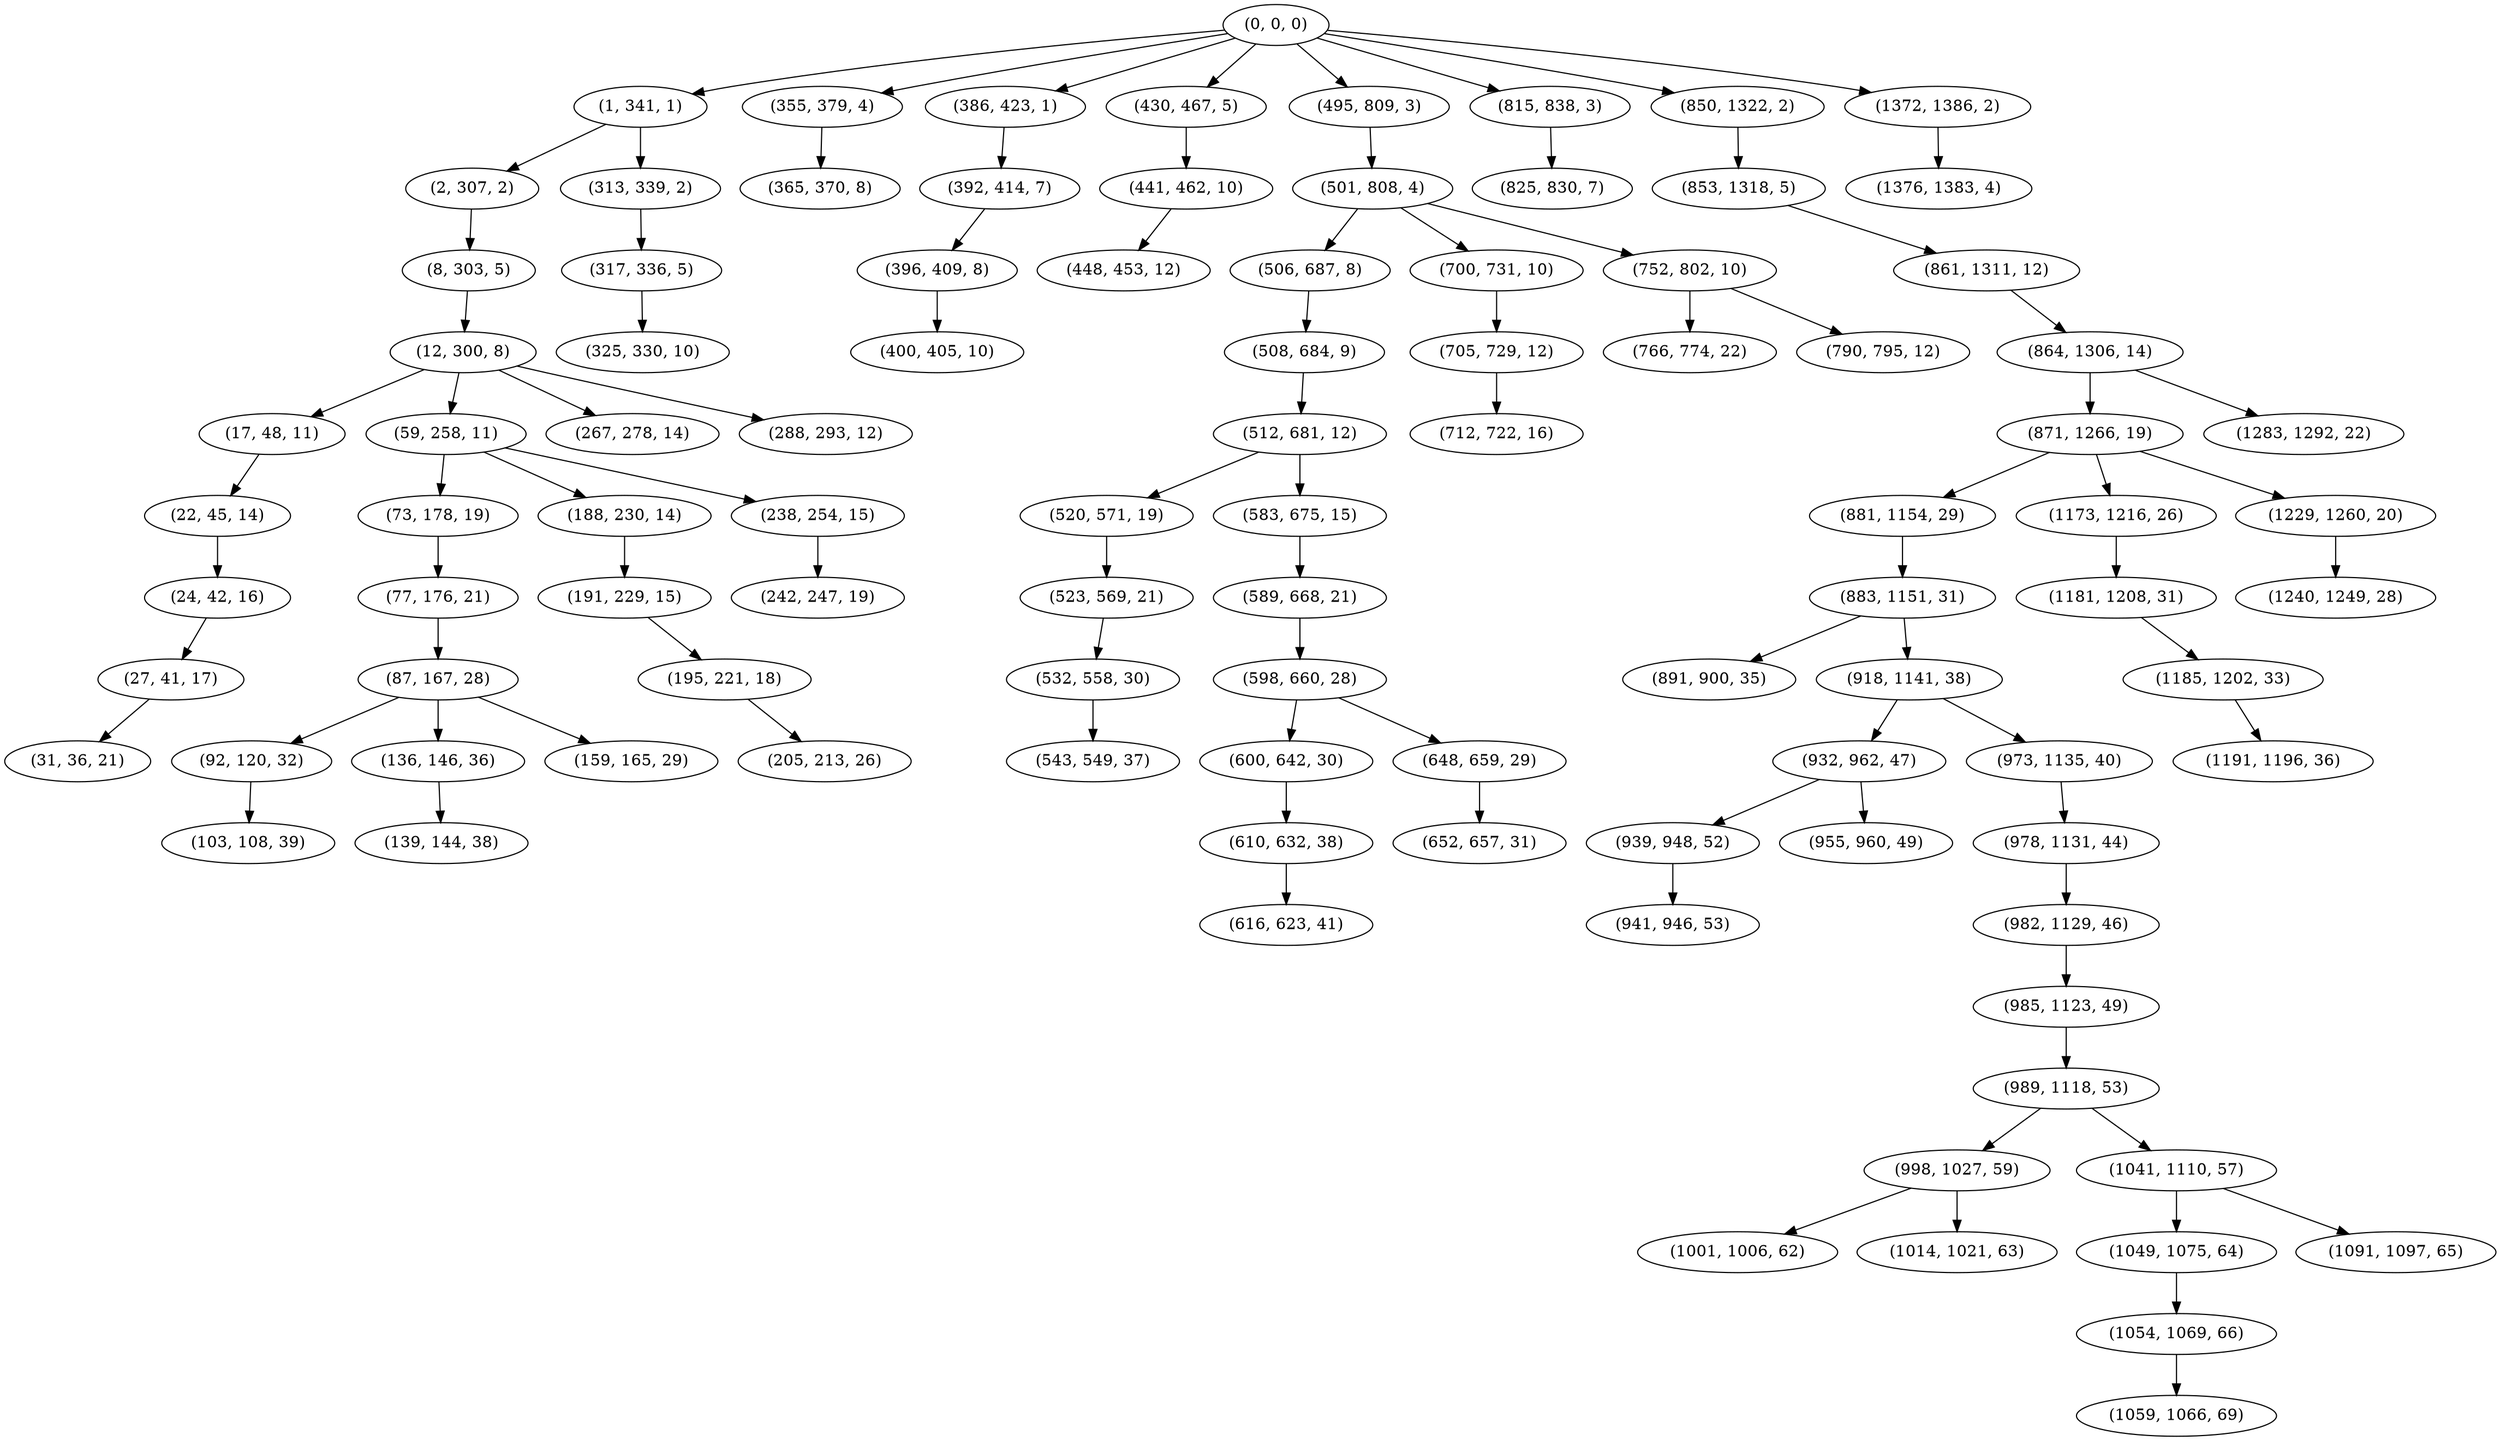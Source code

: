 digraph tree {
    "(0, 0, 0)";
    "(1, 341, 1)";
    "(2, 307, 2)";
    "(8, 303, 5)";
    "(12, 300, 8)";
    "(17, 48, 11)";
    "(22, 45, 14)";
    "(24, 42, 16)";
    "(27, 41, 17)";
    "(31, 36, 21)";
    "(59, 258, 11)";
    "(73, 178, 19)";
    "(77, 176, 21)";
    "(87, 167, 28)";
    "(92, 120, 32)";
    "(103, 108, 39)";
    "(136, 146, 36)";
    "(139, 144, 38)";
    "(159, 165, 29)";
    "(188, 230, 14)";
    "(191, 229, 15)";
    "(195, 221, 18)";
    "(205, 213, 26)";
    "(238, 254, 15)";
    "(242, 247, 19)";
    "(267, 278, 14)";
    "(288, 293, 12)";
    "(313, 339, 2)";
    "(317, 336, 5)";
    "(325, 330, 10)";
    "(355, 379, 4)";
    "(365, 370, 8)";
    "(386, 423, 1)";
    "(392, 414, 7)";
    "(396, 409, 8)";
    "(400, 405, 10)";
    "(430, 467, 5)";
    "(441, 462, 10)";
    "(448, 453, 12)";
    "(495, 809, 3)";
    "(501, 808, 4)";
    "(506, 687, 8)";
    "(508, 684, 9)";
    "(512, 681, 12)";
    "(520, 571, 19)";
    "(523, 569, 21)";
    "(532, 558, 30)";
    "(543, 549, 37)";
    "(583, 675, 15)";
    "(589, 668, 21)";
    "(598, 660, 28)";
    "(600, 642, 30)";
    "(610, 632, 38)";
    "(616, 623, 41)";
    "(648, 659, 29)";
    "(652, 657, 31)";
    "(700, 731, 10)";
    "(705, 729, 12)";
    "(712, 722, 16)";
    "(752, 802, 10)";
    "(766, 774, 22)";
    "(790, 795, 12)";
    "(815, 838, 3)";
    "(825, 830, 7)";
    "(850, 1322, 2)";
    "(853, 1318, 5)";
    "(861, 1311, 12)";
    "(864, 1306, 14)";
    "(871, 1266, 19)";
    "(881, 1154, 29)";
    "(883, 1151, 31)";
    "(891, 900, 35)";
    "(918, 1141, 38)";
    "(932, 962, 47)";
    "(939, 948, 52)";
    "(941, 946, 53)";
    "(955, 960, 49)";
    "(973, 1135, 40)";
    "(978, 1131, 44)";
    "(982, 1129, 46)";
    "(985, 1123, 49)";
    "(989, 1118, 53)";
    "(998, 1027, 59)";
    "(1001, 1006, 62)";
    "(1014, 1021, 63)";
    "(1041, 1110, 57)";
    "(1049, 1075, 64)";
    "(1054, 1069, 66)";
    "(1059, 1066, 69)";
    "(1091, 1097, 65)";
    "(1173, 1216, 26)";
    "(1181, 1208, 31)";
    "(1185, 1202, 33)";
    "(1191, 1196, 36)";
    "(1229, 1260, 20)";
    "(1240, 1249, 28)";
    "(1283, 1292, 22)";
    "(1372, 1386, 2)";
    "(1376, 1383, 4)";
    "(0, 0, 0)" -> "(1, 341, 1)";
    "(0, 0, 0)" -> "(355, 379, 4)";
    "(0, 0, 0)" -> "(386, 423, 1)";
    "(0, 0, 0)" -> "(430, 467, 5)";
    "(0, 0, 0)" -> "(495, 809, 3)";
    "(0, 0, 0)" -> "(815, 838, 3)";
    "(0, 0, 0)" -> "(850, 1322, 2)";
    "(0, 0, 0)" -> "(1372, 1386, 2)";
    "(1, 341, 1)" -> "(2, 307, 2)";
    "(1, 341, 1)" -> "(313, 339, 2)";
    "(2, 307, 2)" -> "(8, 303, 5)";
    "(8, 303, 5)" -> "(12, 300, 8)";
    "(12, 300, 8)" -> "(17, 48, 11)";
    "(12, 300, 8)" -> "(59, 258, 11)";
    "(12, 300, 8)" -> "(267, 278, 14)";
    "(12, 300, 8)" -> "(288, 293, 12)";
    "(17, 48, 11)" -> "(22, 45, 14)";
    "(22, 45, 14)" -> "(24, 42, 16)";
    "(24, 42, 16)" -> "(27, 41, 17)";
    "(27, 41, 17)" -> "(31, 36, 21)";
    "(59, 258, 11)" -> "(73, 178, 19)";
    "(59, 258, 11)" -> "(188, 230, 14)";
    "(59, 258, 11)" -> "(238, 254, 15)";
    "(73, 178, 19)" -> "(77, 176, 21)";
    "(77, 176, 21)" -> "(87, 167, 28)";
    "(87, 167, 28)" -> "(92, 120, 32)";
    "(87, 167, 28)" -> "(136, 146, 36)";
    "(87, 167, 28)" -> "(159, 165, 29)";
    "(92, 120, 32)" -> "(103, 108, 39)";
    "(136, 146, 36)" -> "(139, 144, 38)";
    "(188, 230, 14)" -> "(191, 229, 15)";
    "(191, 229, 15)" -> "(195, 221, 18)";
    "(195, 221, 18)" -> "(205, 213, 26)";
    "(238, 254, 15)" -> "(242, 247, 19)";
    "(313, 339, 2)" -> "(317, 336, 5)";
    "(317, 336, 5)" -> "(325, 330, 10)";
    "(355, 379, 4)" -> "(365, 370, 8)";
    "(386, 423, 1)" -> "(392, 414, 7)";
    "(392, 414, 7)" -> "(396, 409, 8)";
    "(396, 409, 8)" -> "(400, 405, 10)";
    "(430, 467, 5)" -> "(441, 462, 10)";
    "(441, 462, 10)" -> "(448, 453, 12)";
    "(495, 809, 3)" -> "(501, 808, 4)";
    "(501, 808, 4)" -> "(506, 687, 8)";
    "(501, 808, 4)" -> "(700, 731, 10)";
    "(501, 808, 4)" -> "(752, 802, 10)";
    "(506, 687, 8)" -> "(508, 684, 9)";
    "(508, 684, 9)" -> "(512, 681, 12)";
    "(512, 681, 12)" -> "(520, 571, 19)";
    "(512, 681, 12)" -> "(583, 675, 15)";
    "(520, 571, 19)" -> "(523, 569, 21)";
    "(523, 569, 21)" -> "(532, 558, 30)";
    "(532, 558, 30)" -> "(543, 549, 37)";
    "(583, 675, 15)" -> "(589, 668, 21)";
    "(589, 668, 21)" -> "(598, 660, 28)";
    "(598, 660, 28)" -> "(600, 642, 30)";
    "(598, 660, 28)" -> "(648, 659, 29)";
    "(600, 642, 30)" -> "(610, 632, 38)";
    "(610, 632, 38)" -> "(616, 623, 41)";
    "(648, 659, 29)" -> "(652, 657, 31)";
    "(700, 731, 10)" -> "(705, 729, 12)";
    "(705, 729, 12)" -> "(712, 722, 16)";
    "(752, 802, 10)" -> "(766, 774, 22)";
    "(752, 802, 10)" -> "(790, 795, 12)";
    "(815, 838, 3)" -> "(825, 830, 7)";
    "(850, 1322, 2)" -> "(853, 1318, 5)";
    "(853, 1318, 5)" -> "(861, 1311, 12)";
    "(861, 1311, 12)" -> "(864, 1306, 14)";
    "(864, 1306, 14)" -> "(871, 1266, 19)";
    "(864, 1306, 14)" -> "(1283, 1292, 22)";
    "(871, 1266, 19)" -> "(881, 1154, 29)";
    "(871, 1266, 19)" -> "(1173, 1216, 26)";
    "(871, 1266, 19)" -> "(1229, 1260, 20)";
    "(881, 1154, 29)" -> "(883, 1151, 31)";
    "(883, 1151, 31)" -> "(891, 900, 35)";
    "(883, 1151, 31)" -> "(918, 1141, 38)";
    "(918, 1141, 38)" -> "(932, 962, 47)";
    "(918, 1141, 38)" -> "(973, 1135, 40)";
    "(932, 962, 47)" -> "(939, 948, 52)";
    "(932, 962, 47)" -> "(955, 960, 49)";
    "(939, 948, 52)" -> "(941, 946, 53)";
    "(973, 1135, 40)" -> "(978, 1131, 44)";
    "(978, 1131, 44)" -> "(982, 1129, 46)";
    "(982, 1129, 46)" -> "(985, 1123, 49)";
    "(985, 1123, 49)" -> "(989, 1118, 53)";
    "(989, 1118, 53)" -> "(998, 1027, 59)";
    "(989, 1118, 53)" -> "(1041, 1110, 57)";
    "(998, 1027, 59)" -> "(1001, 1006, 62)";
    "(998, 1027, 59)" -> "(1014, 1021, 63)";
    "(1041, 1110, 57)" -> "(1049, 1075, 64)";
    "(1041, 1110, 57)" -> "(1091, 1097, 65)";
    "(1049, 1075, 64)" -> "(1054, 1069, 66)";
    "(1054, 1069, 66)" -> "(1059, 1066, 69)";
    "(1173, 1216, 26)" -> "(1181, 1208, 31)";
    "(1181, 1208, 31)" -> "(1185, 1202, 33)";
    "(1185, 1202, 33)" -> "(1191, 1196, 36)";
    "(1229, 1260, 20)" -> "(1240, 1249, 28)";
    "(1372, 1386, 2)" -> "(1376, 1383, 4)";
}
